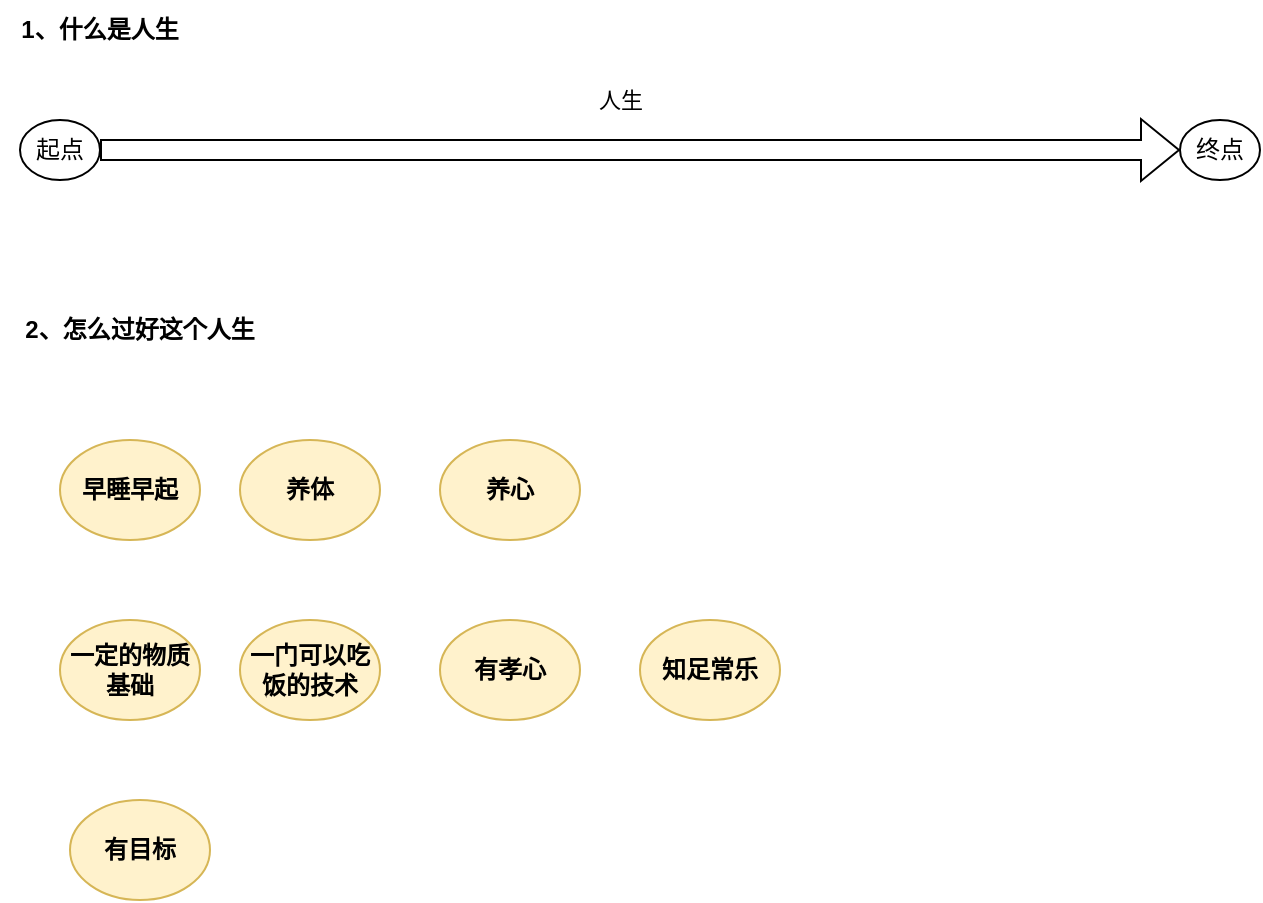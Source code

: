 <mxfile version="16.5.3" type="github">
  <diagram id="ZKx9zjy7iOst4Df-iox1" name="第 1 页">
    <mxGraphModel dx="1038" dy="483" grid="1" gridSize="10" guides="1" tooltips="1" connect="1" arrows="1" fold="1" page="1" pageScale="1" pageWidth="827" pageHeight="1169" math="0" shadow="0">
      <root>
        <mxCell id="0" />
        <mxCell id="1" parent="0" />
        <mxCell id="bndzpAf4vowpiUw_1lPS-4" value="起点" style="ellipse;whiteSpace=wrap;html=1;" vertex="1" parent="1">
          <mxGeometry x="50" y="100" width="40" height="30" as="geometry" />
        </mxCell>
        <mxCell id="bndzpAf4vowpiUw_1lPS-5" value="终点" style="ellipse;whiteSpace=wrap;html=1;" vertex="1" parent="1">
          <mxGeometry x="630" y="100" width="40" height="30" as="geometry" />
        </mxCell>
        <mxCell id="bndzpAf4vowpiUw_1lPS-8" value="" style="shape=flexArrow;endArrow=classic;html=1;rounded=0;exitX=1;exitY=0.5;exitDx=0;exitDy=0;entryX=0;entryY=0.5;entryDx=0;entryDy=0;" edge="1" parent="1" source="bndzpAf4vowpiUw_1lPS-4" target="bndzpAf4vowpiUw_1lPS-5">
          <mxGeometry width="50" height="50" relative="1" as="geometry">
            <mxPoint x="100" y="120" as="sourcePoint" />
            <mxPoint x="740" y="80" as="targetPoint" />
          </mxGeometry>
        </mxCell>
        <mxCell id="bndzpAf4vowpiUw_1lPS-13" value="人生" style="edgeLabel;html=1;align=center;verticalAlign=middle;resizable=0;points=[];" vertex="1" connectable="0" parent="bndzpAf4vowpiUw_1lPS-8">
          <mxGeometry x="-0.207" y="-4" relative="1" as="geometry">
            <mxPoint x="46" y="-29" as="offset" />
          </mxGeometry>
        </mxCell>
        <mxCell id="bndzpAf4vowpiUw_1lPS-14" value="1、什么是人生" style="text;html=1;strokeColor=none;fillColor=none;align=center;verticalAlign=middle;whiteSpace=wrap;rounded=0;fontStyle=1" vertex="1" parent="1">
          <mxGeometry x="40" y="40" width="100" height="30" as="geometry" />
        </mxCell>
        <mxCell id="bndzpAf4vowpiUw_1lPS-16" value="2、怎么过好这个人生" style="text;html=1;strokeColor=none;fillColor=none;align=center;verticalAlign=middle;whiteSpace=wrap;rounded=0;fontStyle=1" vertex="1" parent="1">
          <mxGeometry x="40" y="190" width="140" height="30" as="geometry" />
        </mxCell>
        <mxCell id="bndzpAf4vowpiUw_1lPS-21" value="早睡早起" style="ellipse;whiteSpace=wrap;html=1;labelBackgroundColor=none;fillColor=#fff2cc;strokeColor=#d6b656;fontStyle=1" vertex="1" parent="1">
          <mxGeometry x="70" y="260" width="70" height="50" as="geometry" />
        </mxCell>
        <mxCell id="bndzpAf4vowpiUw_1lPS-54" value="养体" style="ellipse;whiteSpace=wrap;html=1;labelBackgroundColor=none;fillColor=#fff2cc;strokeColor=#d6b656;fontStyle=1" vertex="1" parent="1">
          <mxGeometry x="160" y="260" width="70" height="50" as="geometry" />
        </mxCell>
        <mxCell id="bndzpAf4vowpiUw_1lPS-55" value="养心" style="ellipse;whiteSpace=wrap;html=1;labelBackgroundColor=none;fillColor=#fff2cc;strokeColor=#d6b656;fontStyle=1" vertex="1" parent="1">
          <mxGeometry x="260" y="260" width="70" height="50" as="geometry" />
        </mxCell>
        <mxCell id="bndzpAf4vowpiUw_1lPS-56" value="一定的物质基础" style="ellipse;whiteSpace=wrap;html=1;labelBackgroundColor=none;fillColor=#fff2cc;strokeColor=#d6b656;fontStyle=1" vertex="1" parent="1">
          <mxGeometry x="70" y="350" width="70" height="50" as="geometry" />
        </mxCell>
        <mxCell id="bndzpAf4vowpiUw_1lPS-57" value="一门可以吃饭的技术" style="ellipse;whiteSpace=wrap;html=1;labelBackgroundColor=none;fillColor=#fff2cc;strokeColor=#d6b656;fontStyle=1" vertex="1" parent="1">
          <mxGeometry x="160" y="350" width="70" height="50" as="geometry" />
        </mxCell>
        <mxCell id="bndzpAf4vowpiUw_1lPS-58" value="有孝心" style="ellipse;whiteSpace=wrap;html=1;labelBackgroundColor=none;fillColor=#fff2cc;strokeColor=#d6b656;fontStyle=1" vertex="1" parent="1">
          <mxGeometry x="260" y="350" width="70" height="50" as="geometry" />
        </mxCell>
        <mxCell id="bndzpAf4vowpiUw_1lPS-59" value="知足常乐" style="ellipse;whiteSpace=wrap;html=1;labelBackgroundColor=none;fillColor=#fff2cc;strokeColor=#d6b656;fontStyle=1" vertex="1" parent="1">
          <mxGeometry x="360" y="350" width="70" height="50" as="geometry" />
        </mxCell>
        <mxCell id="bndzpAf4vowpiUw_1lPS-60" value="有目标" style="ellipse;whiteSpace=wrap;html=1;labelBackgroundColor=none;fillColor=#fff2cc;strokeColor=#d6b656;fontStyle=1" vertex="1" parent="1">
          <mxGeometry x="75" y="440" width="70" height="50" as="geometry" />
        </mxCell>
      </root>
    </mxGraphModel>
  </diagram>
</mxfile>
